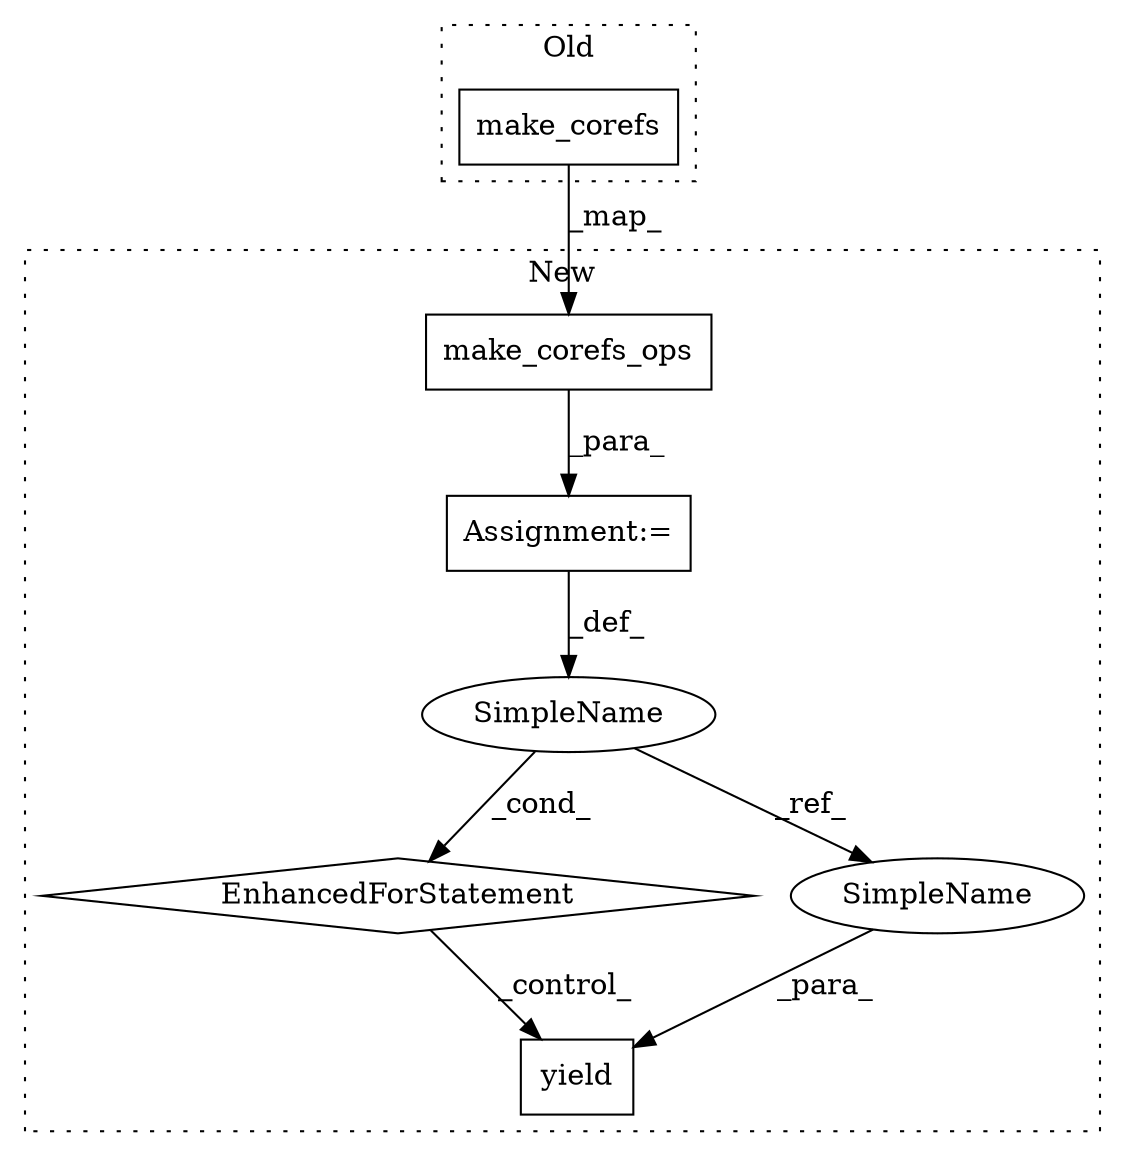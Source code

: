 digraph G {
subgraph cluster0 {
1 [label="make_corefs" a="32" s="2078,2112" l="12,1" shape="box"];
label = "Old";
style="dotted";
}
subgraph cluster1 {
2 [label="make_corefs_ops" a="32" s="2182,2220" l="16,1" shape="box"];
3 [label="EnhancedForStatement" a="70" s="2108,2221" l="65,2" shape="diamond"];
4 [label="SimpleName" a="42" s="2177" l="2" shape="ellipse"];
5 [label="yield" a="112" s="2237" l="7" shape="box"];
6 [label="Assignment:=" a="7" s="2108,2221" l="65,2" shape="box"];
7 [label="SimpleName" a="42" s="2244" l="2" shape="ellipse"];
label = "New";
style="dotted";
}
1 -> 2 [label="_map_"];
2 -> 6 [label="_para_"];
3 -> 5 [label="_control_"];
4 -> 7 [label="_ref_"];
4 -> 3 [label="_cond_"];
6 -> 4 [label="_def_"];
7 -> 5 [label="_para_"];
}